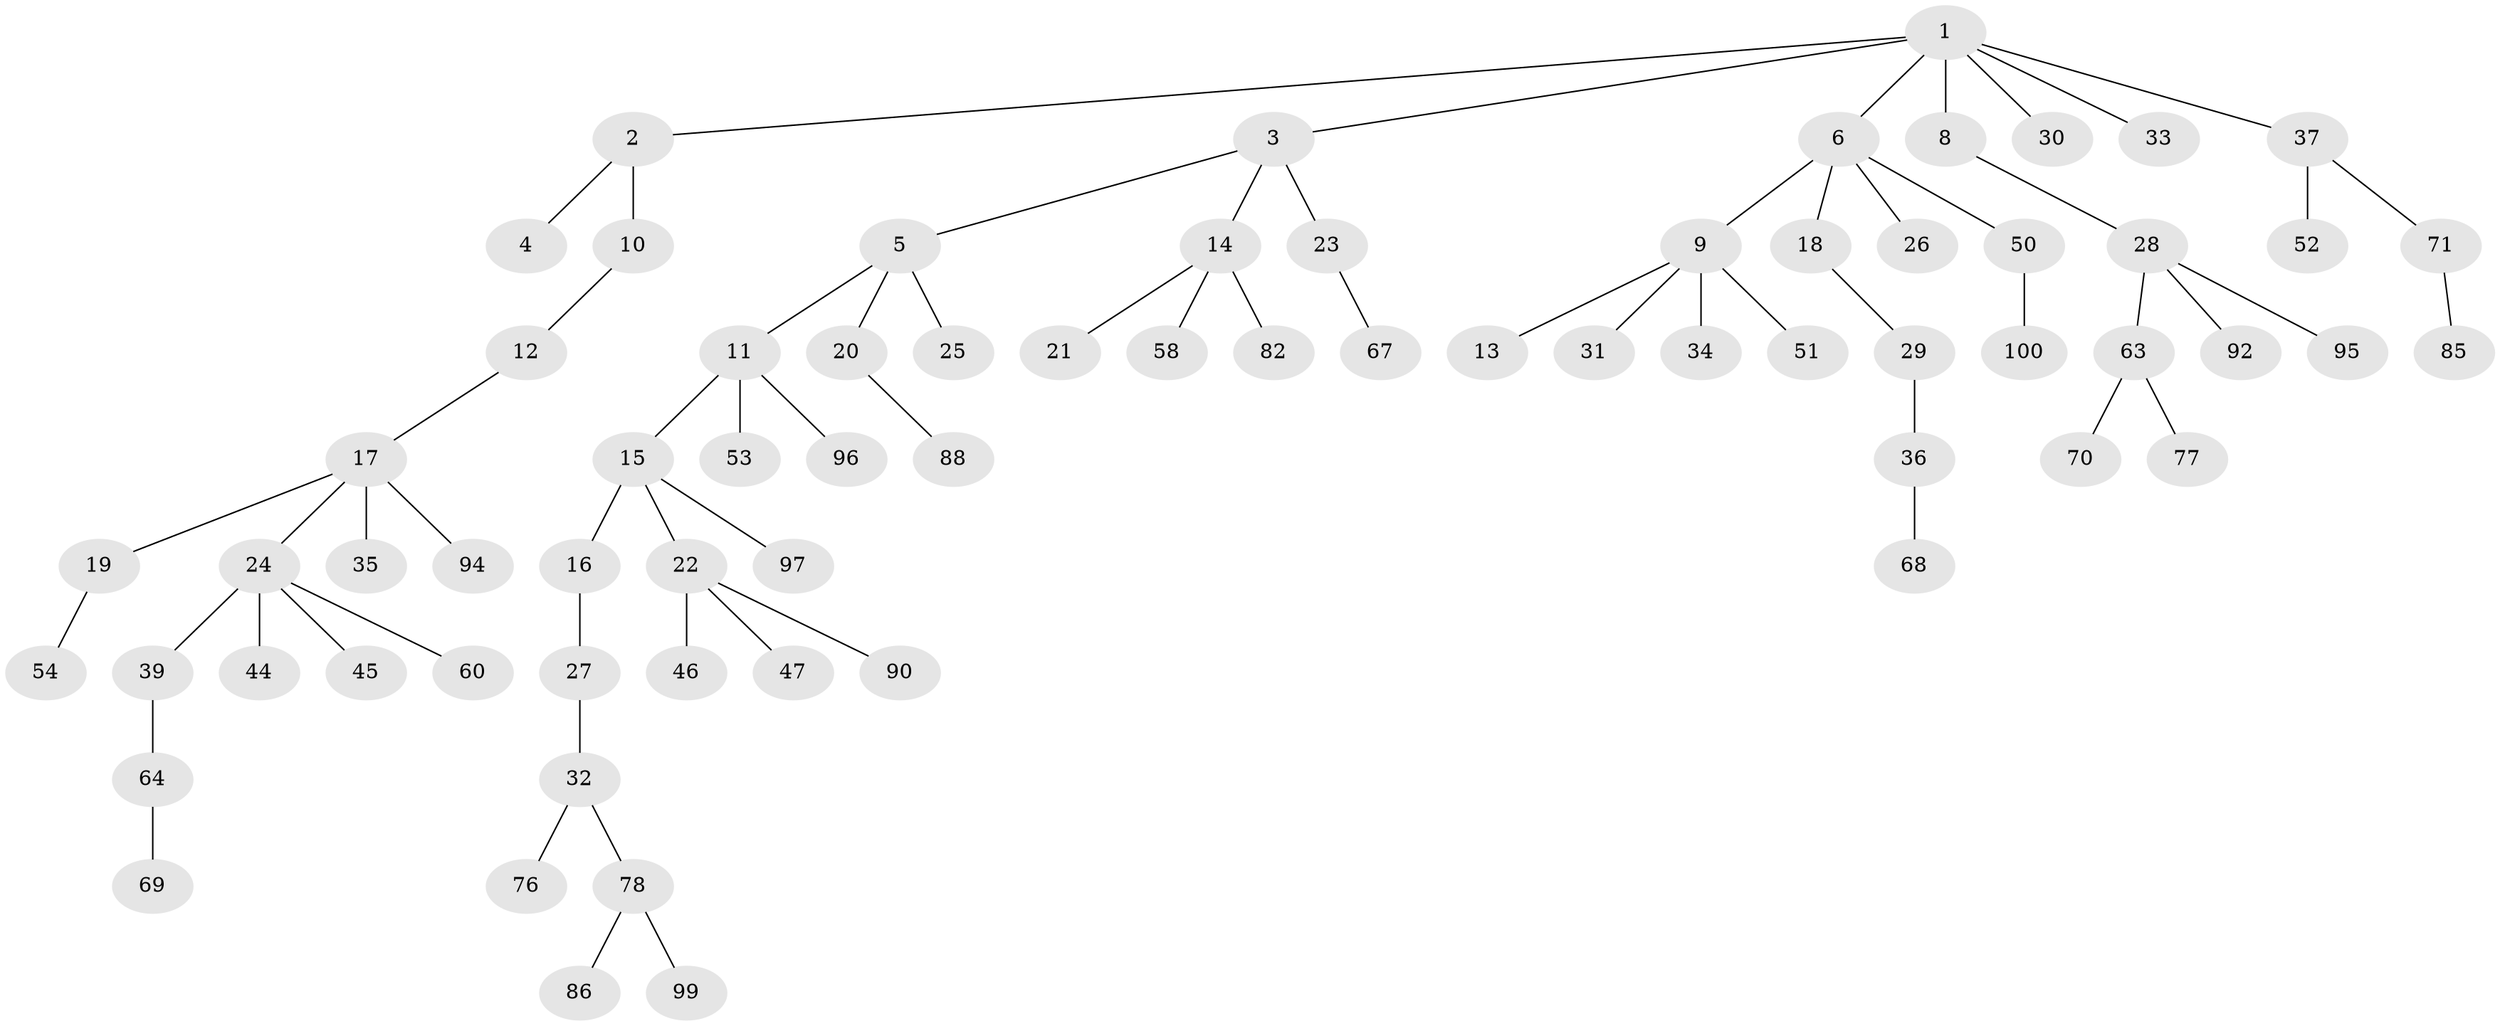 // original degree distribution, {8: 0.01, 4: 0.07, 5: 0.06, 1: 0.5, 3: 0.06, 6: 0.01, 2: 0.29}
// Generated by graph-tools (version 1.1) at 2025/11/02/27/25 16:11:28]
// undirected, 70 vertices, 69 edges
graph export_dot {
graph [start="1"]
  node [color=gray90,style=filled];
  1 [super="+81"];
  2 [super="+65"];
  3 [super="+79"];
  4;
  5 [super="+49"];
  6 [super="+7"];
  8 [super="+42"];
  9 [super="+40"];
  10 [super="+83"];
  11 [super="+38"];
  12;
  13 [super="+48"];
  14;
  15 [super="+56"];
  16;
  17;
  18;
  19;
  20;
  21;
  22 [super="+98"];
  23 [super="+57"];
  24 [super="+59"];
  25 [super="+89"];
  26 [super="+91"];
  27;
  28 [super="+84"];
  29 [super="+66"];
  30;
  31 [super="+72"];
  32;
  33 [super="+73"];
  34;
  35 [super="+61"];
  36 [super="+62"];
  37 [super="+43"];
  39 [super="+41"];
  44 [super="+93"];
  45;
  46;
  47;
  50;
  51;
  52;
  53;
  54 [super="+55"];
  58;
  60;
  63 [super="+75"];
  64;
  67;
  68 [super="+74"];
  69;
  70;
  71;
  76;
  77;
  78 [super="+80"];
  82;
  85;
  86 [super="+87"];
  88;
  90;
  92;
  94;
  95;
  96;
  97;
  99;
  100;
  1 -- 2;
  1 -- 3;
  1 -- 6;
  1 -- 8;
  1 -- 30;
  1 -- 33;
  1 -- 37;
  2 -- 4;
  2 -- 10;
  3 -- 5;
  3 -- 14;
  3 -- 23;
  5 -- 11;
  5 -- 20;
  5 -- 25;
  6 -- 9;
  6 -- 18;
  6 -- 26;
  6 -- 50;
  8 -- 28;
  9 -- 13;
  9 -- 31;
  9 -- 34;
  9 -- 51;
  10 -- 12;
  11 -- 15;
  11 -- 53;
  11 -- 96;
  12 -- 17;
  14 -- 21;
  14 -- 58;
  14 -- 82;
  15 -- 16;
  15 -- 22;
  15 -- 97;
  16 -- 27;
  17 -- 19;
  17 -- 24;
  17 -- 35;
  17 -- 94;
  18 -- 29;
  19 -- 54;
  20 -- 88;
  22 -- 46;
  22 -- 47;
  22 -- 90;
  23 -- 67;
  24 -- 39;
  24 -- 44;
  24 -- 45;
  24 -- 60;
  27 -- 32;
  28 -- 63;
  28 -- 92;
  28 -- 95;
  29 -- 36;
  32 -- 76;
  32 -- 78;
  36 -- 68;
  37 -- 52;
  37 -- 71;
  39 -- 64;
  50 -- 100;
  63 -- 70;
  63 -- 77;
  64 -- 69;
  71 -- 85;
  78 -- 86;
  78 -- 99;
}
